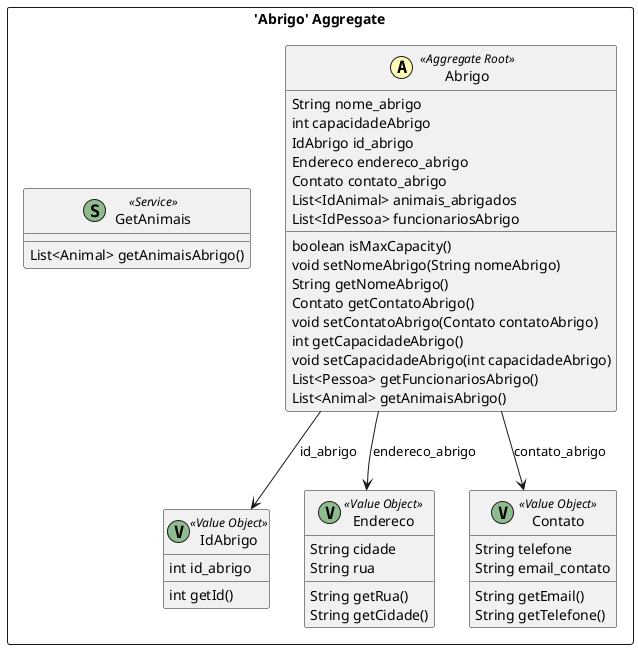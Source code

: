 @startuml

skinparam componentStyle uml2

package "'Abrigo' Aggregate" <<Rectangle>> {
	class Abrigo <<(A,#fffab8) Aggregate Root>> {
		String nome_abrigo
		int capacidadeAbrigo
		IdAbrigo id_abrigo
		Endereco endereco_abrigo
		Contato contato_abrigo
		List<IdAnimal> animais_abrigados
		List<IdPessoa> funcionariosAbrigo
		boolean isMaxCapacity()
		void setNomeAbrigo(String nomeAbrigo)
		String getNomeAbrigo()
		Contato getContatoAbrigo()
		void setContatoAbrigo(Contato contatoAbrigo)
		int getCapacidadeAbrigo()
		void setCapacidadeAbrigo(int capacidadeAbrigo)
		List<Pessoa> getFuncionariosAbrigo()
		List<Animal> getAnimaisAbrigo()
	}
	class IdAbrigo <<(V,DarkSeaGreen) Value Object>> {
		int id_abrigo
		int getId()
	}
	class Endereco <<(V,DarkSeaGreen) Value Object>> {
		String cidade
		String rua
		String getRua()
		String getCidade()
	}
	class Contato <<(V,DarkSeaGreen) Value Object>> {
		String telefone
		String email_contato
		String getEmail()
		String getTelefone()
	}
	class GetAnimais <<(S,DarkSeaGreen) Service>> {
		List<Animal> getAnimaisAbrigo()
	}
}
Abrigo --> IdAbrigo : id_abrigo
Abrigo --> Endereco : endereco_abrigo
Abrigo --> Contato : contato_abrigo


@enduml
